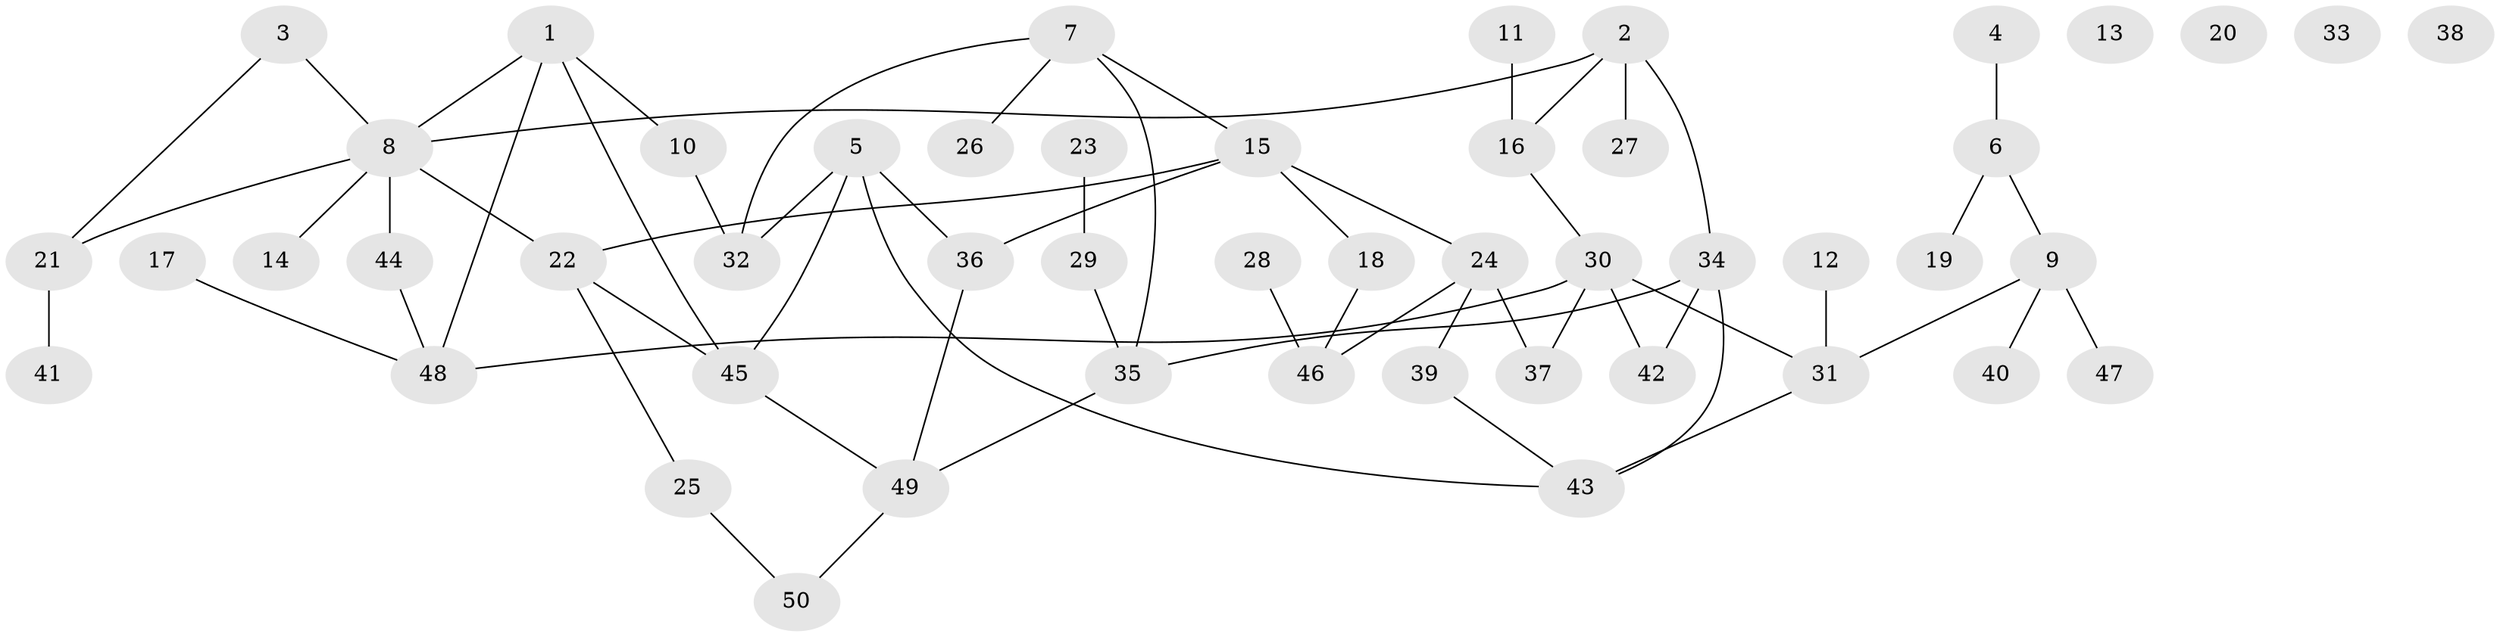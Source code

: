 // Generated by graph-tools (version 1.1) at 2025/13/03/09/25 04:13:03]
// undirected, 50 vertices, 62 edges
graph export_dot {
graph [start="1"]
  node [color=gray90,style=filled];
  1;
  2;
  3;
  4;
  5;
  6;
  7;
  8;
  9;
  10;
  11;
  12;
  13;
  14;
  15;
  16;
  17;
  18;
  19;
  20;
  21;
  22;
  23;
  24;
  25;
  26;
  27;
  28;
  29;
  30;
  31;
  32;
  33;
  34;
  35;
  36;
  37;
  38;
  39;
  40;
  41;
  42;
  43;
  44;
  45;
  46;
  47;
  48;
  49;
  50;
  1 -- 8;
  1 -- 10;
  1 -- 45;
  1 -- 48;
  2 -- 8;
  2 -- 16;
  2 -- 27;
  2 -- 34;
  3 -- 8;
  3 -- 21;
  4 -- 6;
  5 -- 32;
  5 -- 36;
  5 -- 43;
  5 -- 45;
  6 -- 9;
  6 -- 19;
  7 -- 15;
  7 -- 26;
  7 -- 32;
  7 -- 35;
  8 -- 14;
  8 -- 21;
  8 -- 22;
  8 -- 44;
  9 -- 31;
  9 -- 40;
  9 -- 47;
  10 -- 32;
  11 -- 16;
  12 -- 31;
  15 -- 18;
  15 -- 22;
  15 -- 24;
  15 -- 36;
  16 -- 30;
  17 -- 48;
  18 -- 46;
  21 -- 41;
  22 -- 25;
  22 -- 45;
  23 -- 29;
  24 -- 37;
  24 -- 39;
  24 -- 46;
  25 -- 50;
  28 -- 46;
  29 -- 35;
  30 -- 31;
  30 -- 37;
  30 -- 42;
  30 -- 48;
  31 -- 43;
  34 -- 35;
  34 -- 42;
  34 -- 43;
  35 -- 49;
  36 -- 49;
  39 -- 43;
  44 -- 48;
  45 -- 49;
  49 -- 50;
}
